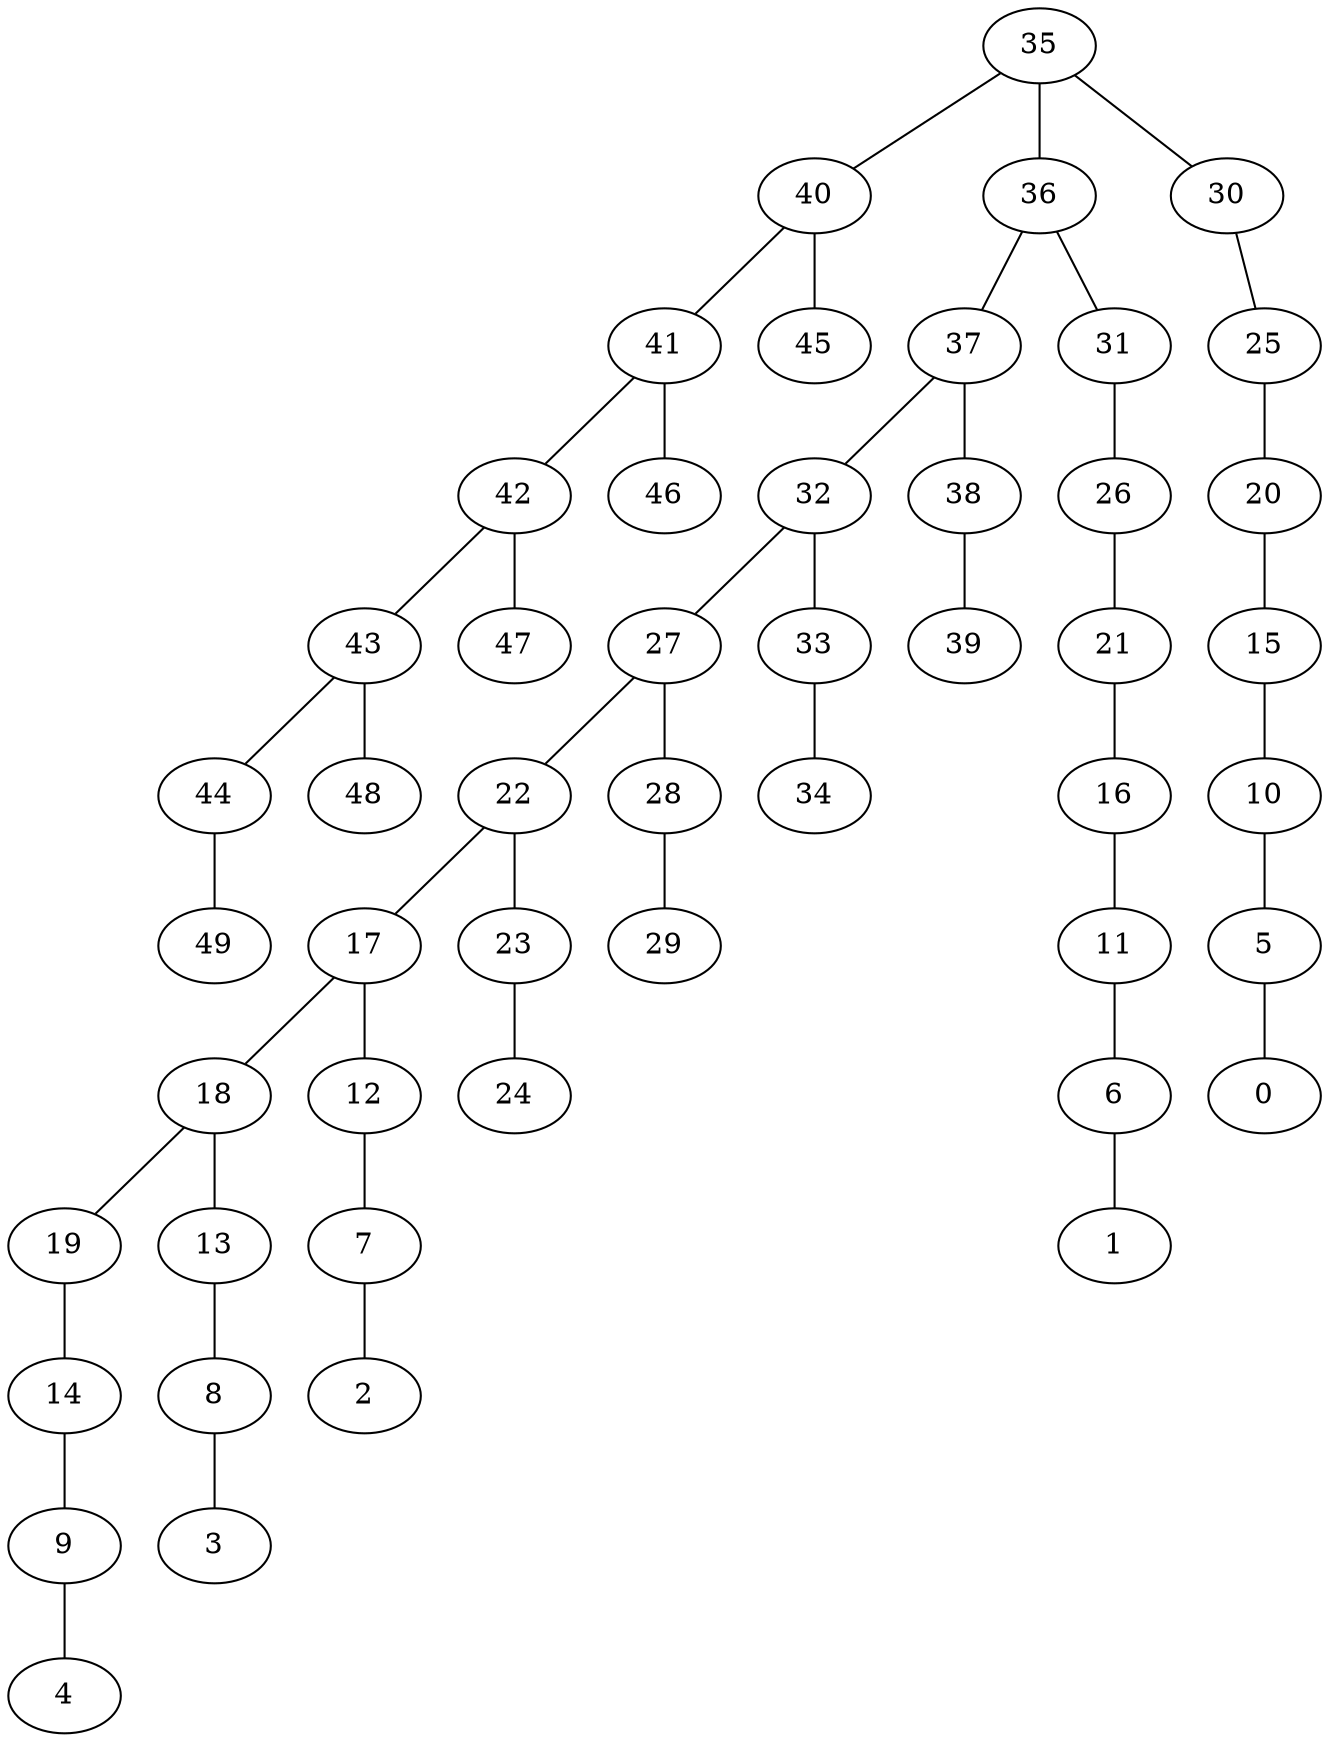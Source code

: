 graph {
  35 -- 40;
  35 -- 36;
  35 -- 30;
  40 -- 41;
  40 -- 45;
  36 -- 37;
  36 -- 31;
  30 -- 25;
  41 -- 42;
  41 -- 46;
  37 -- 32;
  37 -- 38;
  31 -- 26;
  25 -- 20;
  42 -- 43;
  42 -- 47;
  32 -- 27;
  32 -- 33;
  38 -- 39;
  26 -- 21;
  20 -- 15;
  43 -- 44;
  43 -- 48;
  27 -- 22;
  27 -- 28;
  33 -- 34;
  21 -- 16;
  15 -- 10;
  44 -- 49;
  22 -- 17;
  22 -- 23;
  28 -- 29;
  16 -- 11;
  10 -- 5;
  17 -- 18;
  17 -- 12;
  23 -- 24;
  11 -- 6;
  5 -- 0;
  18 -- 19;
  18 -- 13;
  12 -- 7;
  6 -- 1;
  19 -- 14;
  13 -- 8;
  7 -- 2;
  14 -- 9;
  8 -- 3;
  9 -- 4;
}
